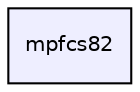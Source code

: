 digraph G {
  compound=true
  node [ fontsize="10", fontname="Helvetica"];
  edge [ labelfontsize="10", labelfontname="Helvetica"];
  dir_cb30f3fc8f850c75a16c1f5e1e1f34c5 [shape=box, label="mpfcs82", style="filled", fillcolor="#eeeeff", pencolor="black", URL="dir_cb30f3fc8f850c75a16c1f5e1e1f34c5.html"];
}
